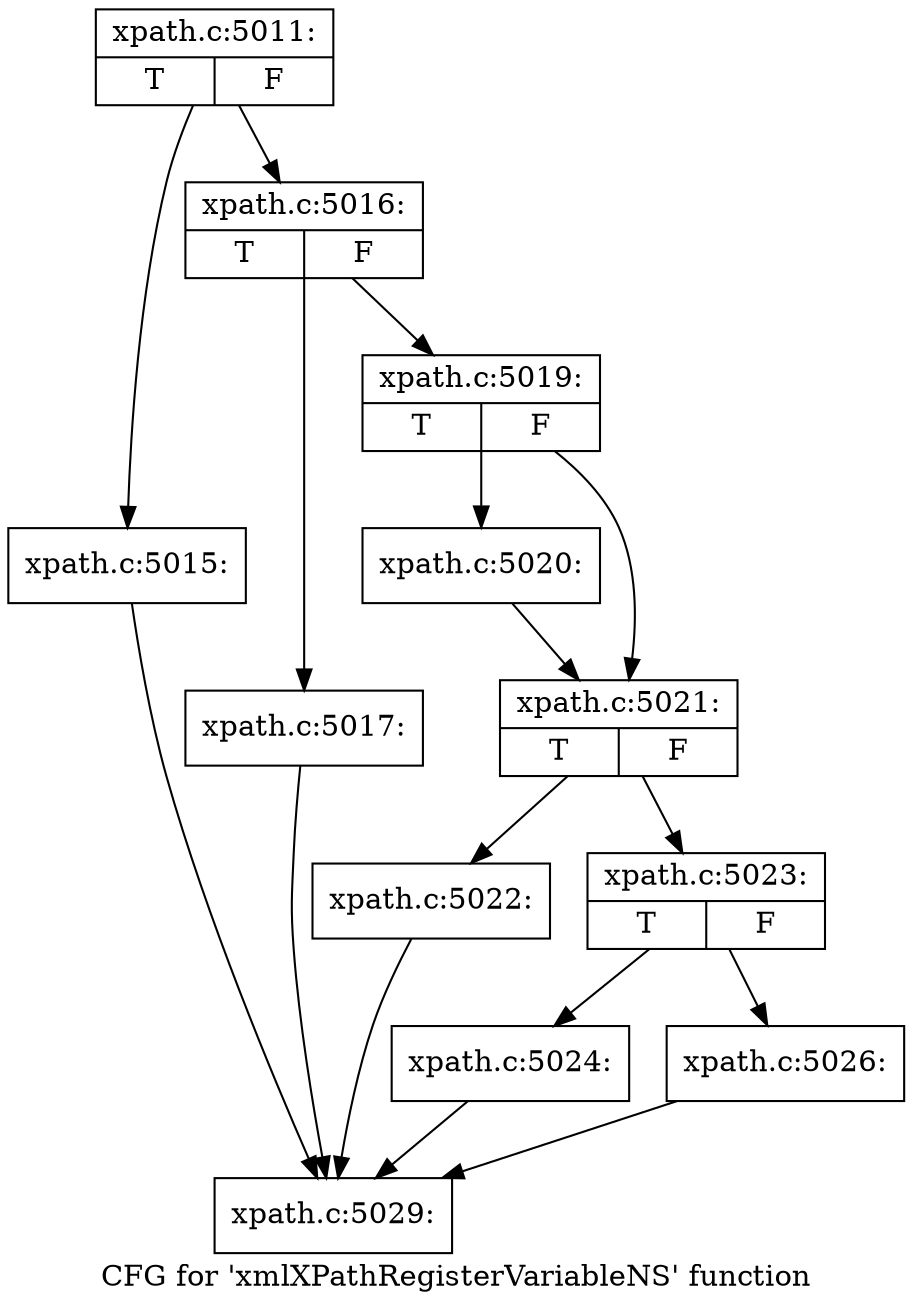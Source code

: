 digraph "CFG for 'xmlXPathRegisterVariableNS' function" {
	label="CFG for 'xmlXPathRegisterVariableNS' function";

	Node0x487f300 [shape=record,label="{xpath.c:5011:|{<s0>T|<s1>F}}"];
	Node0x487f300 -> Node0x4880dd0;
	Node0x487f300 -> Node0x4880e20;
	Node0x4880dd0 [shape=record,label="{xpath.c:5015:}"];
	Node0x4880dd0 -> Node0x487f1f0;
	Node0x4880e20 [shape=record,label="{xpath.c:5016:|{<s0>T|<s1>F}}"];
	Node0x4880e20 -> Node0x48812e0;
	Node0x4880e20 -> Node0x4881330;
	Node0x48812e0 [shape=record,label="{xpath.c:5017:}"];
	Node0x48812e0 -> Node0x487f1f0;
	Node0x4881330 [shape=record,label="{xpath.c:5019:|{<s0>T|<s1>F}}"];
	Node0x4881330 -> Node0x47c1b20;
	Node0x4881330 -> Node0x47c1b70;
	Node0x47c1b20 [shape=record,label="{xpath.c:5020:}"];
	Node0x47c1b20 -> Node0x47c1b70;
	Node0x47c1b70 [shape=record,label="{xpath.c:5021:|{<s0>T|<s1>F}}"];
	Node0x47c1b70 -> Node0x48827f0;
	Node0x47c1b70 -> Node0x4882840;
	Node0x48827f0 [shape=record,label="{xpath.c:5022:}"];
	Node0x48827f0 -> Node0x487f1f0;
	Node0x4882840 [shape=record,label="{xpath.c:5023:|{<s0>T|<s1>F}}"];
	Node0x4882840 -> Node0x4882e30;
	Node0x4882840 -> Node0x4882e80;
	Node0x4882e30 [shape=record,label="{xpath.c:5024:}"];
	Node0x4882e30 -> Node0x487f1f0;
	Node0x4882e80 [shape=record,label="{xpath.c:5026:}"];
	Node0x4882e80 -> Node0x487f1f0;
	Node0x487f1f0 [shape=record,label="{xpath.c:5029:}"];
}

